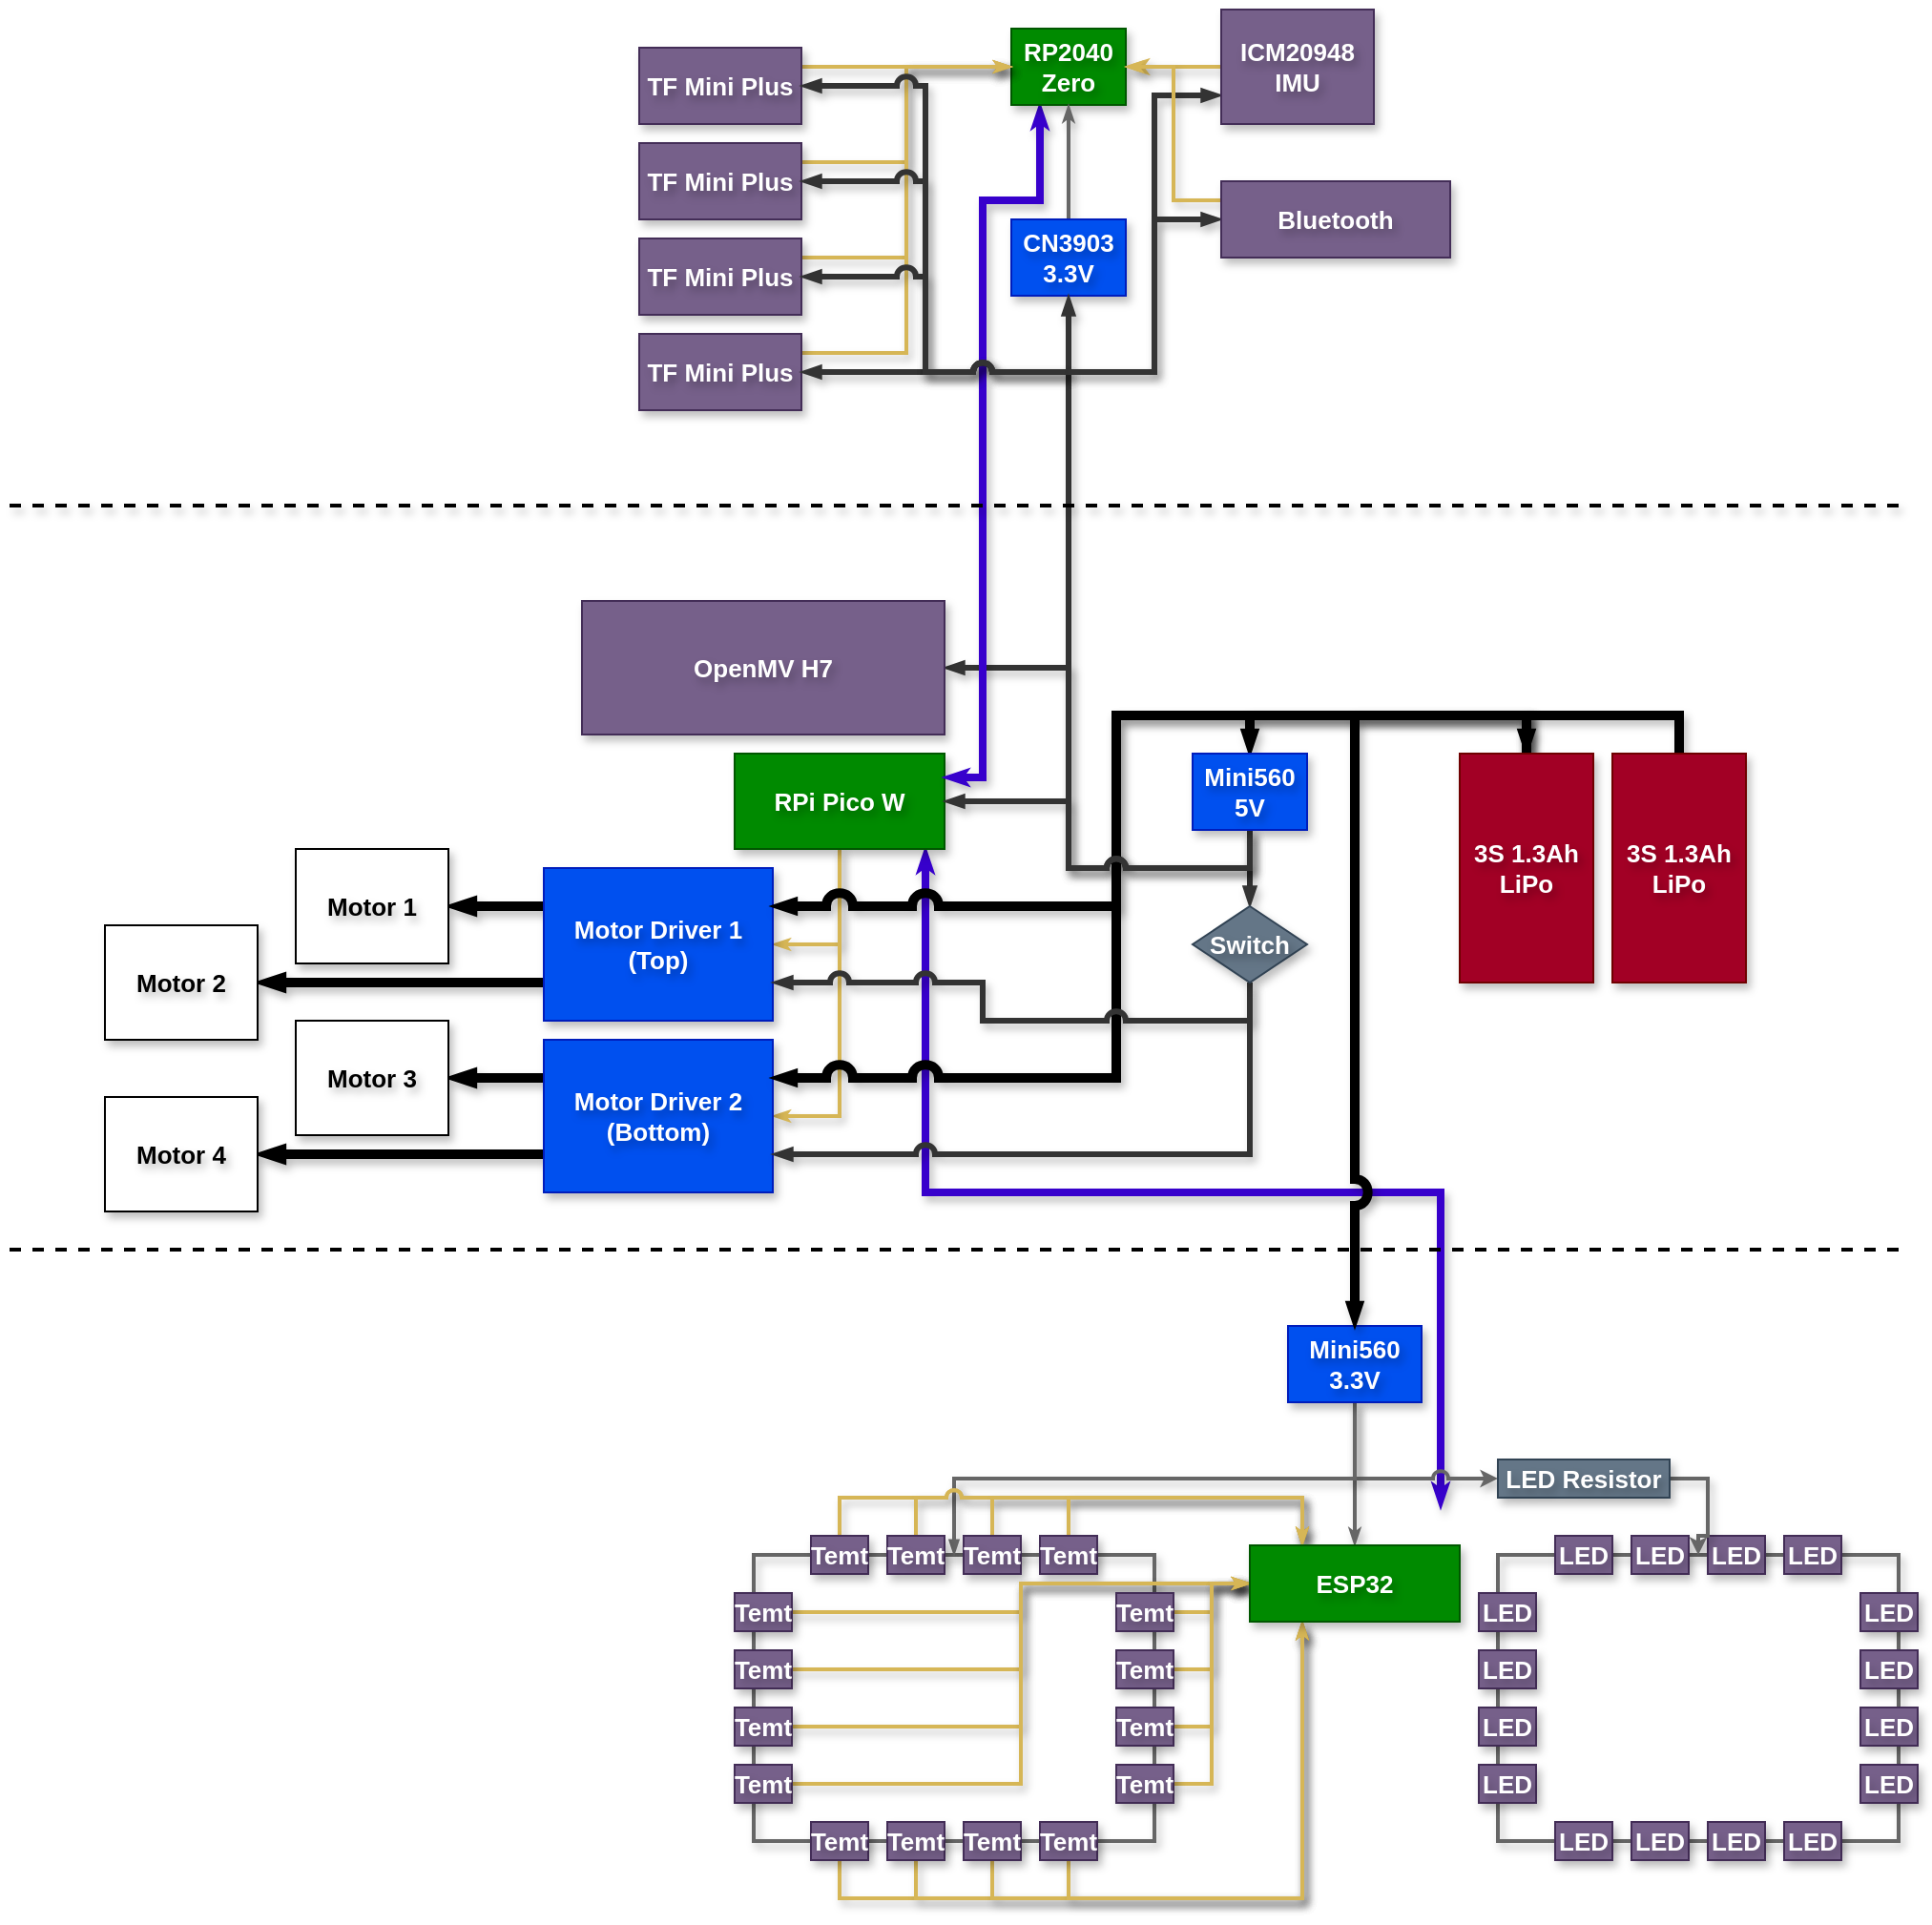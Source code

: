 <mxfile version="24.4.9" type="google">
  <diagram name="Page-1" id="8ldSWP3jOWNHGrgvUV-W">
    <mxGraphModel grid="1" page="0" gridSize="10" guides="0" tooltips="1" connect="1" arrows="1" fold="1" pageScale="1" pageWidth="850" pageHeight="1100" background="none" math="0" shadow="0">
      <root>
        <mxCell id="0" />
        <mxCell id="1" parent="0" />
        <mxCell id="WvAvvm8UyNOayVyNj3BO-208" value="" style="rounded=0;whiteSpace=wrap;html=1;fillColor=none;strokeWidth=2;strokeColor=#666666;shadow=1;fontSize=13;fontStyle=1;textShadow=1;" vertex="1" parent="1">
          <mxGeometry x="350" y="750" width="210" height="150" as="geometry" />
        </mxCell>
        <mxCell id="WvAvvm8UyNOayVyNj3BO-224" value="" style="rounded=0;whiteSpace=wrap;html=1;fillColor=none;strokeWidth=2;strokeColor=#666666;shadow=1;fontSize=13;fontStyle=1;textShadow=1;" vertex="1" parent="1">
          <mxGeometry x="740" y="750" width="210" height="150" as="geometry" />
        </mxCell>
        <mxCell id="WvAvvm8UyNOayVyNj3BO-42" style="edgeStyle=orthogonalEdgeStyle;rounded=0;orthogonalLoop=1;jettySize=auto;html=1;exitX=0.5;exitY=1;exitDx=0;exitDy=0;entryX=1;entryY=0.5;entryDx=0;entryDy=0;fillColor=#fff2cc;strokeColor=#d6b656;endSize=3;endArrow=classicThin;endFill=1;jumpStyle=arc;jumpSize=6;strokeWidth=2;shadow=1;fontSize=13;fontStyle=1;textShadow=1;" edge="1" parent="1" source="WvAvvm8UyNOayVyNj3BO-5" target="WvAvvm8UyNOayVyNj3BO-6">
          <mxGeometry relative="1" as="geometry" />
        </mxCell>
        <mxCell id="WvAvvm8UyNOayVyNj3BO-43" style="edgeStyle=orthogonalEdgeStyle;rounded=0;orthogonalLoop=1;jettySize=auto;html=1;exitX=0.5;exitY=1;exitDx=0;exitDy=0;entryX=1;entryY=0.5;entryDx=0;entryDy=0;fillColor=#fff2cc;strokeColor=#d6b656;endSize=3;endArrow=classicThin;endFill=1;jumpStyle=arc;jumpSize=6;strokeWidth=2;shadow=1;fontSize=13;fontStyle=1;textShadow=1;" edge="1" parent="1" source="WvAvvm8UyNOayVyNj3BO-5" target="WvAvvm8UyNOayVyNj3BO-7">
          <mxGeometry relative="1" as="geometry" />
        </mxCell>
        <mxCell id="WvAvvm8UyNOayVyNj3BO-258" style="edgeStyle=orthogonalEdgeStyle;rounded=0;orthogonalLoop=1;jettySize=auto;html=1;exitX=0.75;exitY=1;exitDx=0;exitDy=0;entryX=0.75;entryY=0;entryDx=0;entryDy=0;strokeWidth=4;startArrow=classicThin;startFill=1;endArrow=classicThin;endFill=1;endSize=0;startSize=0;fillColor=#6a00ff;strokeColor=#3700CC;flowAnimation=0;shadow=1;fontSize=13;fontStyle=1;textShadow=1;" edge="1" parent="1">
          <mxGeometry relative="1" as="geometry">
            <mxPoint x="440" y="380" as="sourcePoint" />
            <mxPoint x="710" y="725.0" as="targetPoint" />
            <Array as="points">
              <mxPoint x="440" y="560" />
              <mxPoint x="710" y="560" />
            </Array>
          </mxGeometry>
        </mxCell>
        <mxCell id="WvAvvm8UyNOayVyNj3BO-5" value="RPi Pico W" style="rounded=0;whiteSpace=wrap;html=1;fillColor=#008a00;strokeColor=#005700;fontColor=#ffffff;shadow=1;fontSize=13;fontStyle=1;textShadow=1;" vertex="1" parent="1">
          <mxGeometry x="340" y="330" width="110" height="50" as="geometry" />
        </mxCell>
        <mxCell id="WvAvvm8UyNOayVyNj3BO-177" style="edgeStyle=orthogonalEdgeStyle;rounded=0;orthogonalLoop=1;jettySize=auto;html=1;exitX=0;exitY=0.25;exitDx=0;exitDy=0;endArrow=blockThin;endFill=1;endSize=2;strokeWidth=5;shadow=1;fontSize=13;fontStyle=1;textShadow=1;" edge="1" parent="1" source="WvAvvm8UyNOayVyNj3BO-6" target="WvAvvm8UyNOayVyNj3BO-169">
          <mxGeometry relative="1" as="geometry" />
        </mxCell>
        <mxCell id="WvAvvm8UyNOayVyNj3BO-178" style="edgeStyle=orthogonalEdgeStyle;rounded=0;orthogonalLoop=1;jettySize=auto;html=1;exitX=0;exitY=0.75;exitDx=0;exitDy=0;entryX=1;entryY=0.5;entryDx=0;entryDy=0;endArrow=blockThin;endFill=1;endSize=2;strokeWidth=5;shadow=1;fontSize=13;fontStyle=1;textShadow=1;" edge="1" parent="1" source="WvAvvm8UyNOayVyNj3BO-6" target="WvAvvm8UyNOayVyNj3BO-170">
          <mxGeometry relative="1" as="geometry" />
        </mxCell>
        <mxCell id="WvAvvm8UyNOayVyNj3BO-6" value="Motor Driver 1&lt;br&gt;(Top)" style="rounded=0;whiteSpace=wrap;html=1;fillColor=#0050ef;fontColor=#ffffff;strokeColor=#001DBC;shadow=1;fontSize=13;fontStyle=1;textShadow=1;" vertex="1" parent="1">
          <mxGeometry x="240" y="390" width="120" height="80" as="geometry" />
        </mxCell>
        <mxCell id="WvAvvm8UyNOayVyNj3BO-179" style="edgeStyle=orthogonalEdgeStyle;rounded=0;orthogonalLoop=1;jettySize=auto;html=1;exitX=0;exitY=0.25;exitDx=0;exitDy=0;entryX=1;entryY=0.5;entryDx=0;entryDy=0;endArrow=blockThin;endFill=1;endSize=2;strokeWidth=5;shadow=1;fontSize=13;fontStyle=1;textShadow=1;" edge="1" parent="1" source="WvAvvm8UyNOayVyNj3BO-7" target="WvAvvm8UyNOayVyNj3BO-171">
          <mxGeometry relative="1" as="geometry" />
        </mxCell>
        <mxCell id="WvAvvm8UyNOayVyNj3BO-180" style="edgeStyle=orthogonalEdgeStyle;rounded=0;orthogonalLoop=1;jettySize=auto;html=1;exitX=0;exitY=0.75;exitDx=0;exitDy=0;entryX=1;entryY=0.5;entryDx=0;entryDy=0;endArrow=blockThin;endFill=1;endSize=2;strokeWidth=5;shadow=1;fontSize=13;fontStyle=1;textShadow=1;" edge="1" parent="1" source="WvAvvm8UyNOayVyNj3BO-7" target="WvAvvm8UyNOayVyNj3BO-172">
          <mxGeometry relative="1" as="geometry" />
        </mxCell>
        <mxCell id="WvAvvm8UyNOayVyNj3BO-7" value="Motor Driver 2&lt;br&gt;(Bottom)" style="rounded=0;whiteSpace=wrap;html=1;fillColor=#0050ef;fontColor=#ffffff;strokeColor=#001DBC;shadow=1;fontSize=13;fontStyle=1;textShadow=1;" vertex="1" parent="1">
          <mxGeometry x="240" y="480" width="120" height="80" as="geometry" />
        </mxCell>
        <mxCell id="WvAvvm8UyNOayVyNj3BO-153" style="edgeStyle=orthogonalEdgeStyle;rounded=0;orthogonalLoop=1;jettySize=auto;html=1;exitX=0.5;exitY=0;exitDx=0;exitDy=0;entryX=0.5;entryY=0;entryDx=0;entryDy=0;endArrow=blockThin;endFill=1;strokeWidth=5;strokeColor=#000000;endSize=0;shadow=1;fontSize=13;fontStyle=1;textShadow=1;" edge="1" parent="1" source="WvAvvm8UyNOayVyNj3BO-15" target="WvAvvm8UyNOayVyNj3BO-19">
          <mxGeometry relative="1" as="geometry" />
        </mxCell>
        <mxCell id="WvAvvm8UyNOayVyNj3BO-15" value="3S 1.3Ah LiPo" style="rounded=0;whiteSpace=wrap;html=1;fillColor=#a20025;fontColor=#ffffff;strokeColor=#6F0000;shadow=1;fontSize=13;fontStyle=1;textShadow=1;" vertex="1" parent="1">
          <mxGeometry x="800" y="330" width="70" height="120" as="geometry" />
        </mxCell>
        <mxCell id="WvAvvm8UyNOayVyNj3BO-101" style="edgeStyle=orthogonalEdgeStyle;rounded=0;orthogonalLoop=1;jettySize=auto;html=1;exitX=0.5;exitY=1;exitDx=0;exitDy=0;jumpStyle=arc;endArrow=classicThin;endFill=1;endSize=3;jumpSize=6;strokeWidth=2;strokeColor=#666666;shadow=1;fontSize=13;fontStyle=1;textShadow=1;" edge="1" parent="1" source="WvAvvm8UyNOayVyNj3BO-17" target="WvAvvm8UyNOayVyNj3BO-91">
          <mxGeometry relative="1" as="geometry" />
        </mxCell>
        <mxCell id="WvAvvm8UyNOayVyNj3BO-237" style="edgeStyle=orthogonalEdgeStyle;rounded=0;orthogonalLoop=1;jettySize=auto;html=1;exitX=0.5;exitY=1;exitDx=0;exitDy=0;entryX=0;entryY=0.5;entryDx=0;entryDy=0;endSize=3;strokeWidth=2;strokeColor=#666666;jumpStyle=arc;shadow=1;fontSize=13;fontStyle=1;textShadow=1;" edge="1" parent="1" source="WvAvvm8UyNOayVyNj3BO-17" target="WvAvvm8UyNOayVyNj3BO-225">
          <mxGeometry relative="1" as="geometry" />
        </mxCell>
        <mxCell id="WvAvvm8UyNOayVyNj3BO-238" style="edgeStyle=orthogonalEdgeStyle;rounded=0;orthogonalLoop=1;jettySize=auto;html=1;exitX=0.5;exitY=1;exitDx=0;exitDy=0;entryX=0.5;entryY=0;entryDx=0;entryDy=0;strokeColor=#666666;strokeWidth=2;endArrow=blockThin;endFill=1;endSize=3;jumpStyle=arc;shadow=1;fontSize=13;fontStyle=1;textShadow=1;" edge="1" parent="1" source="WvAvvm8UyNOayVyNj3BO-17" target="WvAvvm8UyNOayVyNj3BO-208">
          <mxGeometry relative="1" as="geometry" />
        </mxCell>
        <mxCell id="WvAvvm8UyNOayVyNj3BO-17" value="Mini560 3.3V" style="rounded=0;whiteSpace=wrap;html=1;fillColor=#0050ef;fontColor=#ffffff;strokeColor=#001DBC;shadow=1;fontSize=13;fontStyle=1;textShadow=1;" vertex="1" parent="1">
          <mxGeometry x="630" y="630" width="70" height="40" as="geometry" />
        </mxCell>
        <mxCell id="WvAvvm8UyNOayVyNj3BO-18" value="" style="endArrow=none;dashed=1;html=1;strokeWidth=2;rounded=0;jumpSize=6;jumpStyle=none;endFill=0;endSize=3;shadow=0;fontSize=14;fontStyle=1;textShadow=1;ignoreEdge=0;noJump=1;" edge="1" parent="1">
          <mxGeometry width="50" height="50" relative="1" as="geometry">
            <mxPoint x="-40" y="590" as="sourcePoint" />
            <mxPoint x="952" y="590" as="targetPoint" />
          </mxGeometry>
        </mxCell>
        <mxCell id="WvAvvm8UyNOayVyNj3BO-60" style="edgeStyle=orthogonalEdgeStyle;rounded=0;orthogonalLoop=1;jettySize=auto;html=1;exitX=0.5;exitY=0;exitDx=0;exitDy=0;entryX=1;entryY=0.25;entryDx=0;entryDy=0;jumpStyle=arc;endArrow=blockThin;endFill=1;endSize=0;jumpSize=6;strokeWidth=5;strokeColor=#000000;shadow=1;fontSize=13;fontStyle=1;textShadow=1;" edge="1" parent="1" source="WvAvvm8UyNOayVyNj3BO-19" target="WvAvvm8UyNOayVyNj3BO-6">
          <mxGeometry relative="1" as="geometry" />
        </mxCell>
        <mxCell id="WvAvvm8UyNOayVyNj3BO-61" style="edgeStyle=orthogonalEdgeStyle;rounded=0;orthogonalLoop=1;jettySize=auto;html=1;exitX=0.5;exitY=0;exitDx=0;exitDy=0;entryX=1;entryY=0.25;entryDx=0;entryDy=0;jumpStyle=arc;endArrow=blockThin;endFill=1;endSize=0;jumpSize=6;strokeWidth=5;strokeColor=#000000;shadow=1;fontSize=13;fontStyle=1;textShadow=1;" edge="1" parent="1" source="WvAvvm8UyNOayVyNj3BO-19" target="WvAvvm8UyNOayVyNj3BO-7">
          <mxGeometry relative="1" as="geometry" />
        </mxCell>
        <mxCell id="WvAvvm8UyNOayVyNj3BO-64" style="edgeStyle=orthogonalEdgeStyle;rounded=0;orthogonalLoop=1;jettySize=auto;html=1;exitX=0.5;exitY=0;exitDx=0;exitDy=0;entryX=0.5;entryY=0;entryDx=0;entryDy=0;jumpStyle=arc;endArrow=blockThin;endFill=1;endSize=0;jumpSize=6;strokeWidth=5;strokeColor=#000000;shadow=1;fontSize=13;fontStyle=1;textShadow=1;" edge="1" parent="1" source="WvAvvm8UyNOayVyNj3BO-19" target="WvAvvm8UyNOayVyNj3BO-20">
          <mxGeometry relative="1" as="geometry" />
        </mxCell>
        <mxCell id="WvAvvm8UyNOayVyNj3BO-65" style="edgeStyle=orthogonalEdgeStyle;rounded=0;orthogonalLoop=1;jettySize=auto;html=1;exitX=0.5;exitY=0;exitDx=0;exitDy=0;entryX=0.5;entryY=0;entryDx=0;entryDy=0;jumpStyle=arc;endArrow=blockThin;endFill=1;endSize=0;jumpSize=6;strokeWidth=5;strokeColor=#000000;shadow=1;fontSize=13;fontStyle=1;textShadow=1;" edge="1" parent="1" source="WvAvvm8UyNOayVyNj3BO-19" target="WvAvvm8UyNOayVyNj3BO-17">
          <mxGeometry relative="1" as="geometry" />
        </mxCell>
        <mxCell id="WvAvvm8UyNOayVyNj3BO-19" value="3S 1.3Ah LiPo" style="rounded=0;whiteSpace=wrap;html=1;fillColor=#a20025;fontColor=#ffffff;strokeColor=#6F0000;shadow=1;fontSize=13;fontStyle=1;textShadow=1;" vertex="1" parent="1">
          <mxGeometry x="720" y="330" width="70" height="120" as="geometry" />
        </mxCell>
        <mxCell id="WvAvvm8UyNOayVyNj3BO-66" style="edgeStyle=orthogonalEdgeStyle;rounded=0;orthogonalLoop=1;jettySize=auto;html=1;exitX=0.5;exitY=1;exitDx=0;exitDy=0;entryX=0.5;entryY=0;entryDx=0;entryDy=0;jumpStyle=arc;endArrow=blockThin;endFill=1;endSize=3;jumpSize=6;strokeWidth=3;strokeColor=#333333;shadow=1;fontSize=13;fontStyle=1;textShadow=1;" edge="1" parent="1" source="WvAvvm8UyNOayVyNj3BO-20" target="WvAvvm8UyNOayVyNj3BO-36">
          <mxGeometry relative="1" as="geometry" />
        </mxCell>
        <mxCell id="WvAvvm8UyNOayVyNj3BO-118" style="edgeStyle=orthogonalEdgeStyle;rounded=0;orthogonalLoop=1;jettySize=auto;html=1;exitX=0.5;exitY=1;exitDx=0;exitDy=0;entryX=0.5;entryY=1;entryDx=0;entryDy=0;jumpStyle=arc;jumpSize=6;endArrow=none;endFill=0;strokeWidth=3;endSize=3;strokeColor=#333333;shadow=1;fontSize=13;fontStyle=1;textShadow=1;" edge="1" parent="1" source="WvAvvm8UyNOayVyNj3BO-20" target="WvAvvm8UyNOayVyNj3BO-116">
          <mxGeometry relative="1" as="geometry" />
        </mxCell>
        <mxCell id="WvAvvm8UyNOayVyNj3BO-154" style="edgeStyle=orthogonalEdgeStyle;rounded=0;orthogonalLoop=1;jettySize=auto;html=1;exitX=0.5;exitY=1;exitDx=0;exitDy=0;entryX=1;entryY=0.5;entryDx=0;entryDy=0;endSize=3;endArrow=blockThin;endFill=1;strokeWidth=3;jumpStyle=arc;strokeColor=#333333;shadow=1;fontSize=13;fontStyle=1;textShadow=1;" edge="1" parent="1" source="WvAvvm8UyNOayVyNj3BO-20" target="WvAvvm8UyNOayVyNj3BO-5">
          <mxGeometry relative="1" as="geometry" />
        </mxCell>
        <mxCell id="WvAvvm8UyNOayVyNj3BO-234" style="edgeStyle=orthogonalEdgeStyle;rounded=0;orthogonalLoop=1;jettySize=auto;html=1;exitX=0.5;exitY=1;exitDx=0;exitDy=0;entryX=1;entryY=0.5;entryDx=0;entryDy=0;jumpStyle=arc;strokeWidth=3;endArrow=blockThin;endFill=1;endSize=3;strokeColor=#333333;shadow=1;fontSize=13;fontStyle=1;textShadow=1;" edge="1" parent="1" source="WvAvvm8UyNOayVyNj3BO-20" target="WvAvvm8UyNOayVyNj3BO-233">
          <mxGeometry relative="1" as="geometry" />
        </mxCell>
        <mxCell id="WvAvvm8UyNOayVyNj3BO-20" value="Mini560 5V" style="rounded=0;whiteSpace=wrap;html=1;fillColor=#0050ef;fontColor=#ffffff;strokeColor=#001DBC;shadow=1;fontSize=13;fontStyle=1;textShadow=1;" vertex="1" parent="1">
          <mxGeometry x="580" y="330" width="60" height="40" as="geometry" />
        </mxCell>
        <mxCell id="WvAvvm8UyNOayVyNj3BO-62" style="edgeStyle=orthogonalEdgeStyle;rounded=0;orthogonalLoop=1;jettySize=auto;html=1;exitX=0.5;exitY=1;exitDx=0;exitDy=0;entryX=1;entryY=0.75;entryDx=0;entryDy=0;jumpStyle=arc;endArrow=blockThin;endFill=1;endSize=3;jumpSize=6;strokeWidth=3;strokeColor=#333333;shadow=1;fontSize=13;fontStyle=1;textShadow=1;" edge="1" parent="1" source="WvAvvm8UyNOayVyNj3BO-36" target="WvAvvm8UyNOayVyNj3BO-6">
          <mxGeometry relative="1" as="geometry" />
        </mxCell>
        <mxCell id="WvAvvm8UyNOayVyNj3BO-63" style="edgeStyle=orthogonalEdgeStyle;rounded=0;orthogonalLoop=1;jettySize=auto;html=1;exitX=0.5;exitY=1;exitDx=0;exitDy=0;entryX=1;entryY=0.75;entryDx=0;entryDy=0;jumpStyle=arc;endArrow=blockThin;endFill=1;endSize=3;jumpSize=6;strokeWidth=3;strokeColor=#333333;shadow=1;fontSize=13;fontStyle=1;textShadow=1;" edge="1" parent="1" source="WvAvvm8UyNOayVyNj3BO-36" target="WvAvvm8UyNOayVyNj3BO-7">
          <mxGeometry relative="1" as="geometry" />
        </mxCell>
        <mxCell id="WvAvvm8UyNOayVyNj3BO-36" value="Switch" style="rhombus;whiteSpace=wrap;html=1;fillColor=#647687;fontColor=#ffffff;strokeColor=#314354;shadow=1;fontSize=13;fontStyle=1;textShadow=1;" vertex="1" parent="1">
          <mxGeometry x="580" y="410" width="60" height="40" as="geometry" />
        </mxCell>
        <mxCell id="WvAvvm8UyNOayVyNj3BO-149" style="edgeStyle=orthogonalEdgeStyle;rounded=0;orthogonalLoop=1;jettySize=auto;html=1;exitX=0.5;exitY=0;exitDx=0;exitDy=0;entryX=0.25;entryY=0;entryDx=0;entryDy=0;jumpStyle=arc;jumpSize=6;endArrow=classicThin;endFill=1;strokeWidth=2;endSize=3;fillColor=#fff2cc;strokeColor=#d6b656;shadow=1;fontSize=13;fontStyle=1;textShadow=1;" edge="1" parent="1" source="WvAvvm8UyNOayVyNj3BO-44" target="WvAvvm8UyNOayVyNj3BO-91">
          <mxGeometry relative="1" as="geometry" />
        </mxCell>
        <mxCell id="WvAvvm8UyNOayVyNj3BO-44" value="Temt" style="rounded=0;whiteSpace=wrap;html=1;fillColor=#76608a;fontColor=#ffffff;strokeColor=#432D57;shadow=1;fontSize=13;fontStyle=1;textShadow=1;" vertex="1" parent="1">
          <mxGeometry x="380" y="740" width="30" height="20" as="geometry" />
        </mxCell>
        <mxCell id="WvAvvm8UyNOayVyNj3BO-150" style="edgeStyle=orthogonalEdgeStyle;rounded=0;orthogonalLoop=1;jettySize=auto;html=1;exitX=0.5;exitY=0;exitDx=0;exitDy=0;entryX=0.25;entryY=0;entryDx=0;entryDy=0;jumpStyle=arc;jumpSize=6;endArrow=classicThin;endFill=1;strokeWidth=2;endSize=3;fillColor=#fff2cc;strokeColor=#d6b656;shadow=1;fontSize=13;fontStyle=1;textShadow=1;" edge="1" parent="1" source="WvAvvm8UyNOayVyNj3BO-45" target="WvAvvm8UyNOayVyNj3BO-91">
          <mxGeometry relative="1" as="geometry" />
        </mxCell>
        <mxCell id="WvAvvm8UyNOayVyNj3BO-45" value="Temt" style="rounded=0;whiteSpace=wrap;html=1;fillColor=#76608a;fontColor=#ffffff;strokeColor=#432D57;shadow=1;fontSize=13;fontStyle=1;textShadow=1;" vertex="1" parent="1">
          <mxGeometry x="420" y="740" width="30" height="20" as="geometry" />
        </mxCell>
        <mxCell id="WvAvvm8UyNOayVyNj3BO-151" style="edgeStyle=orthogonalEdgeStyle;rounded=0;orthogonalLoop=1;jettySize=auto;html=1;exitX=0.5;exitY=0;exitDx=0;exitDy=0;entryX=0.25;entryY=0;entryDx=0;entryDy=0;jumpStyle=arc;jumpSize=6;endArrow=classicThin;endFill=1;strokeWidth=2;endSize=3;fillColor=#fff2cc;strokeColor=#d6b656;shadow=1;fontSize=13;fontStyle=1;textShadow=1;" edge="1" parent="1" source="WvAvvm8UyNOayVyNj3BO-46" target="WvAvvm8UyNOayVyNj3BO-91">
          <mxGeometry relative="1" as="geometry" />
        </mxCell>
        <mxCell id="WvAvvm8UyNOayVyNj3BO-46" value="Temt" style="rounded=0;whiteSpace=wrap;html=1;fillColor=#76608a;fontColor=#ffffff;strokeColor=#432D57;shadow=1;fontSize=13;fontStyle=1;textShadow=1;" vertex="1" parent="1">
          <mxGeometry x="460" y="740" width="30" height="20" as="geometry" />
        </mxCell>
        <mxCell id="WvAvvm8UyNOayVyNj3BO-152" style="edgeStyle=orthogonalEdgeStyle;rounded=0;orthogonalLoop=1;jettySize=auto;html=1;exitX=0.5;exitY=0;exitDx=0;exitDy=0;entryX=0.25;entryY=0;entryDx=0;entryDy=0;jumpStyle=arc;jumpSize=6;endArrow=classicThin;endFill=1;strokeWidth=2;endSize=3;fillColor=#fff2cc;strokeColor=#d6b656;shadow=1;fontSize=13;fontStyle=1;textShadow=1;" edge="1" parent="1" source="WvAvvm8UyNOayVyNj3BO-47" target="WvAvvm8UyNOayVyNj3BO-91">
          <mxGeometry relative="1" as="geometry" />
        </mxCell>
        <mxCell id="WvAvvm8UyNOayVyNj3BO-47" value="Temt" style="rounded=0;whiteSpace=wrap;html=1;fillColor=#76608a;fontColor=#ffffff;strokeColor=#432D57;shadow=1;fontSize=13;fontStyle=1;textShadow=1;" vertex="1" parent="1">
          <mxGeometry x="500" y="740" width="30" height="20" as="geometry" />
        </mxCell>
        <mxCell id="WvAvvm8UyNOayVyNj3BO-138" style="edgeStyle=orthogonalEdgeStyle;rounded=0;orthogonalLoop=1;jettySize=auto;html=1;exitX=0.5;exitY=1;exitDx=0;exitDy=0;entryX=0.25;entryY=1;entryDx=0;entryDy=0;jumpStyle=arc;jumpSize=6;endArrow=classicThin;endFill=1;strokeWidth=2;endSize=3;fillColor=#fff2cc;strokeColor=#d6b656;shadow=1;fontSize=13;fontStyle=1;textShadow=1;" edge="1" parent="1" source="WvAvvm8UyNOayVyNj3BO-48" target="WvAvvm8UyNOayVyNj3BO-91">
          <mxGeometry relative="1" as="geometry" />
        </mxCell>
        <mxCell id="WvAvvm8UyNOayVyNj3BO-48" value="Temt" style="rounded=0;whiteSpace=wrap;html=1;fillColor=#76608a;fontColor=#ffffff;strokeColor=#432D57;shadow=1;fontSize=13;fontStyle=1;textShadow=1;" vertex="1" parent="1">
          <mxGeometry x="380" y="890" width="30" height="20" as="geometry" />
        </mxCell>
        <mxCell id="WvAvvm8UyNOayVyNj3BO-136" style="edgeStyle=orthogonalEdgeStyle;rounded=0;orthogonalLoop=1;jettySize=auto;html=1;exitX=0.5;exitY=1;exitDx=0;exitDy=0;entryX=0.25;entryY=1;entryDx=0;entryDy=0;jumpStyle=arc;jumpSize=6;endArrow=classicThin;endFill=1;strokeWidth=2;endSize=3;fillColor=#fff2cc;strokeColor=#d6b656;shadow=1;fontSize=13;fontStyle=1;textShadow=1;" edge="1" parent="1" source="WvAvvm8UyNOayVyNj3BO-49" target="WvAvvm8UyNOayVyNj3BO-91">
          <mxGeometry relative="1" as="geometry" />
        </mxCell>
        <mxCell id="WvAvvm8UyNOayVyNj3BO-49" value="Temt" style="rounded=0;whiteSpace=wrap;html=1;fillColor=#76608a;fontColor=#ffffff;strokeColor=#432D57;shadow=1;fontSize=13;fontStyle=1;textShadow=1;" vertex="1" parent="1">
          <mxGeometry x="420" y="890" width="30" height="20" as="geometry" />
        </mxCell>
        <mxCell id="WvAvvm8UyNOayVyNj3BO-135" style="edgeStyle=orthogonalEdgeStyle;rounded=0;orthogonalLoop=1;jettySize=auto;html=1;exitX=0.5;exitY=1;exitDx=0;exitDy=0;entryX=0.25;entryY=1;entryDx=0;entryDy=0;jumpStyle=arc;jumpSize=6;endArrow=classicThin;endFill=1;strokeWidth=2;endSize=3;fillColor=#fff2cc;strokeColor=#d6b656;shadow=1;fontSize=13;fontStyle=1;textShadow=1;" edge="1" parent="1" source="WvAvvm8UyNOayVyNj3BO-50" target="WvAvvm8UyNOayVyNj3BO-91">
          <mxGeometry relative="1" as="geometry" />
        </mxCell>
        <mxCell id="WvAvvm8UyNOayVyNj3BO-50" value="Temt" style="rounded=0;whiteSpace=wrap;html=1;fillColor=#76608a;fontColor=#ffffff;strokeColor=#432D57;shadow=1;fontSize=13;fontStyle=1;textShadow=1;" vertex="1" parent="1">
          <mxGeometry x="460" y="890" width="30" height="20" as="geometry" />
        </mxCell>
        <mxCell id="WvAvvm8UyNOayVyNj3BO-134" style="edgeStyle=orthogonalEdgeStyle;rounded=0;orthogonalLoop=1;jettySize=auto;html=1;exitX=0.5;exitY=1;exitDx=0;exitDy=0;entryX=0.25;entryY=1;entryDx=0;entryDy=0;jumpStyle=arc;jumpSize=6;endArrow=classicThin;endFill=1;strokeWidth=2;endSize=3;fillColor=#fff2cc;strokeColor=#d6b656;shadow=1;fontSize=13;fontStyle=1;textShadow=1;" edge="1" parent="1" source="WvAvvm8UyNOayVyNj3BO-51" target="WvAvvm8UyNOayVyNj3BO-91">
          <mxGeometry relative="1" as="geometry" />
        </mxCell>
        <mxCell id="WvAvvm8UyNOayVyNj3BO-51" value="Temt" style="rounded=0;whiteSpace=wrap;html=1;fillColor=#76608a;fontColor=#ffffff;strokeColor=#432D57;shadow=1;fontSize=13;fontStyle=1;textShadow=1;" vertex="1" parent="1">
          <mxGeometry x="500" y="890" width="30" height="20" as="geometry" />
        </mxCell>
        <mxCell id="WvAvvm8UyNOayVyNj3BO-245" style="edgeStyle=orthogonalEdgeStyle;rounded=0;orthogonalLoop=1;jettySize=auto;html=1;exitX=1;exitY=0.5;exitDx=0;exitDy=0;entryX=0;entryY=0.5;entryDx=0;entryDy=0;strokeWidth=2;endSize=3;endArrow=classicThin;endFill=1;fillColor=#fff2cc;strokeColor=#d6b656;jumpStyle=arc;shadow=1;fontSize=13;fontStyle=1;textShadow=1;" edge="1" parent="1" source="WvAvvm8UyNOayVyNj3BO-52" target="WvAvvm8UyNOayVyNj3BO-91">
          <mxGeometry relative="1" as="geometry" />
        </mxCell>
        <mxCell id="WvAvvm8UyNOayVyNj3BO-52" value="Temt" style="rounded=0;whiteSpace=wrap;html=1;fillColor=#76608a;fontColor=#ffffff;strokeColor=#432D57;shadow=1;fontSize=13;fontStyle=1;textShadow=1;" vertex="1" parent="1">
          <mxGeometry x="340" y="770" width="30" height="20" as="geometry" />
        </mxCell>
        <mxCell id="WvAvvm8UyNOayVyNj3BO-247" style="edgeStyle=orthogonalEdgeStyle;rounded=0;orthogonalLoop=1;jettySize=auto;html=1;exitX=1;exitY=0.5;exitDx=0;exitDy=0;entryX=0;entryY=0.5;entryDx=0;entryDy=0;strokeWidth=2;endSize=3;endArrow=classicThin;endFill=1;fillColor=#fff2cc;strokeColor=#d6b656;jumpStyle=arc;shadow=1;fontSize=13;fontStyle=1;textShadow=1;" edge="1" parent="1" source="WvAvvm8UyNOayVyNj3BO-53" target="WvAvvm8UyNOayVyNj3BO-91">
          <mxGeometry relative="1" as="geometry" />
        </mxCell>
        <mxCell id="WvAvvm8UyNOayVyNj3BO-53" value="Temt" style="rounded=0;whiteSpace=wrap;html=1;fillColor=#76608a;fontColor=#ffffff;strokeColor=#432D57;shadow=1;fontSize=13;fontStyle=1;textShadow=1;" vertex="1" parent="1">
          <mxGeometry x="340" y="800" width="30" height="20" as="geometry" />
        </mxCell>
        <mxCell id="WvAvvm8UyNOayVyNj3BO-249" style="edgeStyle=orthogonalEdgeStyle;rounded=0;orthogonalLoop=1;jettySize=auto;html=1;exitX=1;exitY=0.5;exitDx=0;exitDy=0;entryX=0;entryY=0.5;entryDx=0;entryDy=0;strokeWidth=2;endSize=3;endArrow=classicThin;endFill=1;fillColor=#fff2cc;strokeColor=#d6b656;jumpStyle=arc;shadow=1;fontSize=13;fontStyle=1;textShadow=1;" edge="1" parent="1" source="WvAvvm8UyNOayVyNj3BO-54" target="WvAvvm8UyNOayVyNj3BO-91">
          <mxGeometry relative="1" as="geometry" />
        </mxCell>
        <mxCell id="WvAvvm8UyNOayVyNj3BO-54" value="Temt" style="rounded=0;whiteSpace=wrap;html=1;fillColor=#76608a;fontColor=#ffffff;strokeColor=#432D57;shadow=1;fontSize=13;fontStyle=1;textShadow=1;" vertex="1" parent="1">
          <mxGeometry x="340" y="830" width="30" height="20" as="geometry" />
        </mxCell>
        <mxCell id="WvAvvm8UyNOayVyNj3BO-250" style="edgeStyle=orthogonalEdgeStyle;rounded=0;orthogonalLoop=1;jettySize=auto;html=1;exitX=1;exitY=0.5;exitDx=0;exitDy=0;entryX=0;entryY=0.5;entryDx=0;entryDy=0;strokeWidth=2;endSize=3;endArrow=classicThin;endFill=1;fillColor=#fff2cc;strokeColor=#d6b656;jumpStyle=arc;shadow=1;fontSize=13;fontStyle=1;textShadow=1;" edge="1" parent="1" source="WvAvvm8UyNOayVyNj3BO-55" target="WvAvvm8UyNOayVyNj3BO-91">
          <mxGeometry relative="1" as="geometry" />
        </mxCell>
        <mxCell id="WvAvvm8UyNOayVyNj3BO-55" value="Temt" style="rounded=0;whiteSpace=wrap;html=1;fillColor=#76608a;fontColor=#ffffff;strokeColor=#432D57;shadow=1;fontSize=13;fontStyle=1;textShadow=1;" vertex="1" parent="1">
          <mxGeometry x="340" y="860" width="30" height="20" as="geometry" />
        </mxCell>
        <mxCell id="WvAvvm8UyNOayVyNj3BO-251" style="edgeStyle=orthogonalEdgeStyle;rounded=0;orthogonalLoop=1;jettySize=auto;html=1;exitX=1;exitY=0.5;exitDx=0;exitDy=0;strokeWidth=2;strokeColor=#d6b656;fillColor=#fff2cc;endArrow=classicThin;endFill=1;endSize=3;jumpStyle=arc;shadow=1;fontSize=13;fontStyle=1;textShadow=1;" edge="1" parent="1" source="WvAvvm8UyNOayVyNj3BO-56" target="WvAvvm8UyNOayVyNj3BO-91">
          <mxGeometry relative="1" as="geometry" />
        </mxCell>
        <mxCell id="WvAvvm8UyNOayVyNj3BO-56" value="Temt" style="rounded=0;whiteSpace=wrap;html=1;fillColor=#76608a;fontColor=#ffffff;strokeColor=#432D57;shadow=1;fontSize=13;fontStyle=1;textShadow=1;" vertex="1" parent="1">
          <mxGeometry x="540" y="770" width="30" height="20" as="geometry" />
        </mxCell>
        <mxCell id="WvAvvm8UyNOayVyNj3BO-252" style="edgeStyle=orthogonalEdgeStyle;rounded=0;orthogonalLoop=1;jettySize=auto;html=1;exitX=1;exitY=0.5;exitDx=0;exitDy=0;entryX=0;entryY=0.5;entryDx=0;entryDy=0;strokeWidth=2;strokeColor=#d6b656;fillColor=#fff2cc;endArrow=classicThin;endFill=1;endSize=3;jumpStyle=arc;shadow=1;fontSize=13;fontStyle=1;textShadow=1;" edge="1" parent="1" source="WvAvvm8UyNOayVyNj3BO-57" target="WvAvvm8UyNOayVyNj3BO-91">
          <mxGeometry relative="1" as="geometry" />
        </mxCell>
        <mxCell id="WvAvvm8UyNOayVyNj3BO-57" value="Temt" style="rounded=0;whiteSpace=wrap;html=1;fillColor=#76608a;fontColor=#ffffff;strokeColor=#432D57;shadow=1;fontSize=13;fontStyle=1;textShadow=1;" vertex="1" parent="1">
          <mxGeometry x="540" y="800" width="30" height="20" as="geometry" />
        </mxCell>
        <mxCell id="WvAvvm8UyNOayVyNj3BO-254" style="edgeStyle=orthogonalEdgeStyle;rounded=0;orthogonalLoop=1;jettySize=auto;html=1;exitX=1;exitY=0.5;exitDx=0;exitDy=0;entryX=0;entryY=0.5;entryDx=0;entryDy=0;strokeWidth=2;strokeColor=#d6b656;fillColor=#fff2cc;endArrow=classicThin;endFill=1;endSize=3;jumpStyle=arc;shadow=1;fontSize=13;fontStyle=1;textShadow=1;" edge="1" parent="1" source="WvAvvm8UyNOayVyNj3BO-58" target="WvAvvm8UyNOayVyNj3BO-91">
          <mxGeometry relative="1" as="geometry" />
        </mxCell>
        <mxCell id="WvAvvm8UyNOayVyNj3BO-58" value="Temt" style="rounded=0;whiteSpace=wrap;html=1;fillColor=#76608a;fontColor=#ffffff;strokeColor=#432D57;shadow=1;fontSize=13;fontStyle=1;textShadow=1;" vertex="1" parent="1">
          <mxGeometry x="540" y="830" width="30" height="20" as="geometry" />
        </mxCell>
        <mxCell id="WvAvvm8UyNOayVyNj3BO-255" style="edgeStyle=orthogonalEdgeStyle;rounded=0;orthogonalLoop=1;jettySize=auto;html=1;exitX=1;exitY=0.5;exitDx=0;exitDy=0;entryX=0;entryY=0.5;entryDx=0;entryDy=0;strokeWidth=2;strokeColor=#d6b656;fillColor=#fff2cc;endArrow=classicThin;endFill=1;endSize=3;jumpStyle=arc;shadow=1;fontSize=13;fontStyle=1;textShadow=1;" edge="1" parent="1" source="WvAvvm8UyNOayVyNj3BO-59" target="WvAvvm8UyNOayVyNj3BO-91">
          <mxGeometry relative="1" as="geometry" />
        </mxCell>
        <mxCell id="WvAvvm8UyNOayVyNj3BO-59" value="Temt" style="rounded=0;whiteSpace=wrap;html=1;fillColor=#76608a;fontColor=#ffffff;strokeColor=#432D57;shadow=1;fontSize=13;fontStyle=1;textShadow=1;" vertex="1" parent="1">
          <mxGeometry x="540" y="860" width="30" height="20" as="geometry" />
        </mxCell>
        <mxCell id="WvAvvm8UyNOayVyNj3BO-91" value="ESP32" style="rounded=0;whiteSpace=wrap;html=1;fillColor=#008a00;fontColor=#ffffff;strokeColor=#005700;shadow=1;fontSize=13;fontStyle=1;textShadow=1;" vertex="1" parent="1">
          <mxGeometry x="610" y="745" width="110" height="40" as="geometry" />
        </mxCell>
        <mxCell id="WvAvvm8UyNOayVyNj3BO-259" style="edgeStyle=orthogonalEdgeStyle;rounded=0;orthogonalLoop=1;jettySize=auto;html=1;exitX=0.25;exitY=1;exitDx=0;exitDy=0;entryX=1;entryY=0.25;entryDx=0;entryDy=0;strokeWidth=4;fillColor=#6a00ff;strokeColor=#3700CC;endArrow=classicThin;endFill=1;startArrow=classicThin;startFill=1;endSize=0;startSize=0;flowAnimation=0;shadow=1;fontSize=13;fontStyle=1;textShadow=1;" edge="1" parent="1" source="WvAvvm8UyNOayVyNj3BO-102" target="WvAvvm8UyNOayVyNj3BO-5">
          <mxGeometry relative="1" as="geometry">
            <Array as="points">
              <mxPoint x="500" y="40" />
              <mxPoint x="470" y="40" />
              <mxPoint x="470" y="342" />
            </Array>
          </mxGeometry>
        </mxCell>
        <mxCell id="WvAvvm8UyNOayVyNj3BO-102" value="RP2040 Zero" style="rounded=0;whiteSpace=wrap;html=1;fillColor=#008a00;fontColor=#ffffff;strokeColor=#005700;shadow=1;fontSize=13;fontStyle=1;textShadow=1;" vertex="1" parent="1">
          <mxGeometry x="485" y="-50" width="60" height="40" as="geometry" />
        </mxCell>
        <mxCell id="WvAvvm8UyNOayVyNj3BO-181" style="edgeStyle=orthogonalEdgeStyle;rounded=0;orthogonalLoop=1;jettySize=auto;html=1;exitX=0.5;exitY=0;exitDx=0;exitDy=0;entryX=0.5;entryY=1;entryDx=0;entryDy=0;endSize=3;endArrow=classicThin;endFill=1;strokeWidth=2;strokeColor=#666666;shadow=1;fontSize=13;fontStyle=1;textShadow=1;" edge="1" parent="1" source="WvAvvm8UyNOayVyNj3BO-104" target="WvAvvm8UyNOayVyNj3BO-102">
          <mxGeometry relative="1" as="geometry" />
        </mxCell>
        <mxCell id="WvAvvm8UyNOayVyNj3BO-104" value="CN3903 3.3V" style="rounded=0;whiteSpace=wrap;html=1;fillColor=#0050ef;fontColor=#ffffff;strokeColor=#001DBC;shadow=1;fontSize=13;fontStyle=1;textShadow=1;" vertex="1" parent="1">
          <mxGeometry x="485" y="50" width="60" height="40" as="geometry" />
        </mxCell>
        <mxCell id="WvAvvm8UyNOayVyNj3BO-127" style="edgeStyle=orthogonalEdgeStyle;rounded=0;orthogonalLoop=1;jettySize=auto;html=1;exitX=1;exitY=0.25;exitDx=0;exitDy=0;entryX=0;entryY=0.5;entryDx=0;entryDy=0;jumpStyle=arc;jumpSize=6;fillColor=#fff2cc;strokeColor=#d6b656;endArrow=classicThin;endFill=1;strokeWidth=2;endSize=3;shadow=1;fontSize=13;fontStyle=1;textShadow=1;" edge="1" parent="1" source="WvAvvm8UyNOayVyNj3BO-107" target="WvAvvm8UyNOayVyNj3BO-102">
          <mxGeometry relative="1" as="geometry" />
        </mxCell>
        <mxCell id="WvAvvm8UyNOayVyNj3BO-107" value="&lt;span style=&quot;font-family: Arial; font-size: 13px; text-align: left; white-space-collapse: preserve;&quot;&gt;TF Mini Plus&lt;/span&gt;" style="rounded=0;whiteSpace=wrap;html=1;fillColor=#76608a;fontColor=#ffffff;strokeColor=#432D57;shadow=1;fontSize=13;fontStyle=1;textShadow=1;" vertex="1" parent="1">
          <mxGeometry x="290" y="10" width="85" height="40" as="geometry" />
        </mxCell>
        <mxCell id="WvAvvm8UyNOayVyNj3BO-128" style="edgeStyle=orthogonalEdgeStyle;rounded=0;orthogonalLoop=1;jettySize=auto;html=1;exitX=1;exitY=0.25;exitDx=0;exitDy=0;entryX=0;entryY=0.5;entryDx=0;entryDy=0;jumpStyle=arc;jumpSize=6;fillColor=#fff2cc;strokeColor=#d6b656;endArrow=classicThin;endFill=1;strokeWidth=2;endSize=3;shadow=1;fontSize=13;fontStyle=1;textShadow=1;" edge="1" parent="1" source="WvAvvm8UyNOayVyNj3BO-109" target="WvAvvm8UyNOayVyNj3BO-102">
          <mxGeometry relative="1" as="geometry" />
        </mxCell>
        <mxCell id="WvAvvm8UyNOayVyNj3BO-109" value="&lt;span style=&quot;font-family: Arial; font-size: 13px; text-align: left; white-space-collapse: preserve;&quot;&gt;TF Mini Plus&lt;/span&gt;" style="rounded=0;whiteSpace=wrap;html=1;fillColor=#76608a;fontColor=#ffffff;strokeColor=#432D57;shadow=1;fontSize=13;fontStyle=1;textShadow=1;" vertex="1" parent="1">
          <mxGeometry x="290" y="60" width="85" height="40" as="geometry" />
        </mxCell>
        <mxCell id="WvAvvm8UyNOayVyNj3BO-129" style="edgeStyle=orthogonalEdgeStyle;rounded=0;orthogonalLoop=1;jettySize=auto;html=1;exitX=1;exitY=0.25;exitDx=0;exitDy=0;entryX=0;entryY=0.5;entryDx=0;entryDy=0;jumpStyle=arc;jumpSize=6;fillColor=#fff2cc;strokeColor=#d6b656;endArrow=classicThin;endFill=1;strokeWidth=2;endSize=3;shadow=1;fontSize=13;fontStyle=1;textShadow=1;" edge="1" parent="1" source="WvAvvm8UyNOayVyNj3BO-110" target="WvAvvm8UyNOayVyNj3BO-102">
          <mxGeometry relative="1" as="geometry" />
        </mxCell>
        <mxCell id="WvAvvm8UyNOayVyNj3BO-110" value="&lt;span style=&quot;font-family: Arial; font-size: 13px; text-align: left; white-space-collapse: preserve;&quot;&gt;TF Mini Plus&lt;/span&gt;" style="rounded=0;whiteSpace=wrap;html=1;fillColor=#76608a;fontColor=#ffffff;strokeColor=#432D57;shadow=1;fontSize=13;fontStyle=1;textShadow=1;" vertex="1" parent="1">
          <mxGeometry x="290" y="110" width="85" height="40" as="geometry" />
        </mxCell>
        <mxCell id="WvAvvm8UyNOayVyNj3BO-126" style="edgeStyle=orthogonalEdgeStyle;rounded=0;orthogonalLoop=1;jettySize=auto;html=1;exitX=1;exitY=0.25;exitDx=0;exitDy=0;entryX=0;entryY=0.5;entryDx=0;entryDy=0;jumpStyle=arc;jumpSize=6;fillColor=#fff2cc;strokeColor=#d6b656;endArrow=classicThin;endFill=1;strokeWidth=2;endSize=3;shadow=1;fontSize=13;fontStyle=1;textShadow=1;" edge="1" parent="1" source="WvAvvm8UyNOayVyNj3BO-111" target="WvAvvm8UyNOayVyNj3BO-102">
          <mxGeometry relative="1" as="geometry" />
        </mxCell>
        <mxCell id="WvAvvm8UyNOayVyNj3BO-111" value="&lt;span style=&quot;font-family: Arial; font-size: 13px; text-align: left; white-space-collapse: preserve;&quot;&gt;TF Mini Plus&lt;/span&gt;" style="rounded=0;whiteSpace=wrap;html=1;fillColor=#76608a;fontColor=#ffffff;strokeColor=#432D57;shadow=1;fontSize=13;fontStyle=1;textShadow=1;" vertex="1" parent="1">
          <mxGeometry x="290" y="-40" width="85" height="40" as="geometry" />
        </mxCell>
        <mxCell id="WvAvvm8UyNOayVyNj3BO-119" style="edgeStyle=orthogonalEdgeStyle;rounded=0;orthogonalLoop=1;jettySize=auto;html=1;exitX=0;exitY=0.5;exitDx=0;exitDy=0;entryX=1;entryY=0.5;entryDx=0;entryDy=0;jumpStyle=arc;jumpSize=6;endArrow=blockThin;endFill=1;strokeWidth=3;endSize=3;strokeColor=#333333;shadow=1;fontSize=13;fontStyle=1;textShadow=1;" edge="1" parent="1" source="WvAvvm8UyNOayVyNj3BO-116" target="WvAvvm8UyNOayVyNj3BO-110">
          <mxGeometry relative="1" as="geometry" />
        </mxCell>
        <mxCell id="WvAvvm8UyNOayVyNj3BO-120" style="edgeStyle=orthogonalEdgeStyle;rounded=0;orthogonalLoop=1;jettySize=auto;html=1;exitX=0;exitY=0.5;exitDx=0;exitDy=0;entryX=1;entryY=0.5;entryDx=0;entryDy=0;jumpStyle=arc;jumpSize=6;endArrow=blockThin;endFill=1;strokeWidth=3;endSize=3;strokeColor=#333333;shadow=1;fontSize=13;fontStyle=1;textShadow=1;" edge="1" parent="1" source="WvAvvm8UyNOayVyNj3BO-116" target="WvAvvm8UyNOayVyNj3BO-109">
          <mxGeometry relative="1" as="geometry" />
        </mxCell>
        <mxCell id="WvAvvm8UyNOayVyNj3BO-121" style="edgeStyle=orthogonalEdgeStyle;rounded=0;orthogonalLoop=1;jettySize=auto;html=1;exitX=0.5;exitY=0;exitDx=0;exitDy=0;entryX=0.5;entryY=1;entryDx=0;entryDy=0;jumpStyle=arc;jumpSize=6;endArrow=blockThin;endFill=1;strokeWidth=3;endSize=3;strokeColor=#333333;shadow=1;fontSize=13;fontStyle=1;textShadow=1;" edge="1" parent="1" source="WvAvvm8UyNOayVyNj3BO-116" target="WvAvvm8UyNOayVyNj3BO-104">
          <mxGeometry relative="1" as="geometry" />
        </mxCell>
        <mxCell id="WvAvvm8UyNOayVyNj3BO-124" style="edgeStyle=orthogonalEdgeStyle;rounded=0;orthogonalLoop=1;jettySize=auto;html=1;exitX=0;exitY=0.5;exitDx=0;exitDy=0;entryX=1;entryY=0.5;entryDx=0;entryDy=0;jumpStyle=arc;jumpSize=6;endArrow=blockThin;endFill=1;strokeWidth=3;endSize=3;strokeColor=#333333;shadow=1;fontSize=13;fontStyle=1;textShadow=1;" edge="1" parent="1" source="WvAvvm8UyNOayVyNj3BO-116" target="WvAvvm8UyNOayVyNj3BO-107">
          <mxGeometry relative="1" as="geometry" />
        </mxCell>
        <mxCell id="WvAvvm8UyNOayVyNj3BO-125" style="edgeStyle=orthogonalEdgeStyle;rounded=0;orthogonalLoop=1;jettySize=auto;html=1;exitX=0;exitY=0.5;exitDx=0;exitDy=0;entryX=1;entryY=0.5;entryDx=0;entryDy=0;jumpStyle=arc;jumpSize=6;endArrow=blockThin;endFill=1;strokeWidth=3;endSize=3;strokeColor=#333333;shadow=1;fontSize=13;fontStyle=1;textShadow=1;" edge="1" parent="1" source="WvAvvm8UyNOayVyNj3BO-116" target="WvAvvm8UyNOayVyNj3BO-111">
          <mxGeometry relative="1" as="geometry" />
        </mxCell>
        <mxCell id="WvAvvm8UyNOayVyNj3BO-186" style="edgeStyle=orthogonalEdgeStyle;rounded=0;orthogonalLoop=1;jettySize=auto;html=1;exitX=0;exitY=0;exitDx=0;exitDy=0;entryX=0;entryY=0.75;entryDx=0;entryDy=0;fontSize=13;strokeWidth=3;endSize=3;strokeColor=#333333;endArrow=blockThin;endFill=1;shadow=1;fontStyle=1;textShadow=1;" edge="1" parent="1" source="WvAvvm8UyNOayVyNj3BO-116" target="WvAvvm8UyNOayVyNj3BO-184">
          <mxGeometry relative="1" as="geometry" />
        </mxCell>
        <mxCell id="WvAvvm8UyNOayVyNj3BO-188" style="edgeStyle=orthogonalEdgeStyle;rounded=0;orthogonalLoop=1;jettySize=auto;html=1;exitX=0;exitY=0;exitDx=0;exitDy=0;entryX=0;entryY=0.5;entryDx=0;entryDy=0;strokeWidth=3;endSize=3;strokeColor=#333333;endArrow=blockThin;endFill=1;shadow=1;fontSize=13;fontStyle=1;textShadow=1;" edge="1" parent="1" source="WvAvvm8UyNOayVyNj3BO-116" target="WvAvvm8UyNOayVyNj3BO-187">
          <mxGeometry relative="1" as="geometry" />
        </mxCell>
        <mxCell id="WvAvvm8UyNOayVyNj3BO-116" value="" style="rounded=0;whiteSpace=wrap;html=1;glass=0;fillColor=none;perimeter=none;strokeColor=none;shadow=1;fontSize=13;fontStyle=1;textShadow=1;" vertex="1" parent="1">
          <mxGeometry x="505" y="120" width="20" height="20" as="geometry" />
        </mxCell>
        <mxCell id="WvAvvm8UyNOayVyNj3BO-169" value="Motor 1" style="rounded=0;whiteSpace=wrap;html=1;shadow=1;fontSize=13;fontStyle=1;textShadow=1;" vertex="1" parent="1">
          <mxGeometry x="110" y="380" width="80" height="60" as="geometry" />
        </mxCell>
        <mxCell id="WvAvvm8UyNOayVyNj3BO-170" value="Motor 2" style="rounded=0;whiteSpace=wrap;html=1;shadow=1;fontSize=13;fontStyle=1;textShadow=1;" vertex="1" parent="1">
          <mxGeometry x="10" y="420" width="80" height="60" as="geometry" />
        </mxCell>
        <mxCell id="WvAvvm8UyNOayVyNj3BO-171" value="Motor 3" style="rounded=0;whiteSpace=wrap;html=1;shadow=1;fontSize=13;fontStyle=1;textShadow=1;" vertex="1" parent="1">
          <mxGeometry x="110" y="470" width="80" height="60" as="geometry" />
        </mxCell>
        <mxCell id="WvAvvm8UyNOayVyNj3BO-172" value="Motor 4" style="rounded=0;whiteSpace=wrap;html=1;shadow=1;fontSize=13;fontStyle=1;textShadow=1;" vertex="1" parent="1">
          <mxGeometry x="10" y="510" width="80" height="60" as="geometry" />
        </mxCell>
        <mxCell id="WvAvvm8UyNOayVyNj3BO-182" value="" style="endArrow=none;dashed=1;html=1;strokeWidth=2;rounded=0;jumpSize=6;jumpStyle=none;endFill=0;endSize=3;shadow=1;fontSize=14;fontStyle=1;textShadow=1;noJump=1;" edge="1" parent="1">
          <mxGeometry width="50" height="50" relative="1" as="geometry">
            <mxPoint x="-40" y="200" as="sourcePoint" />
            <mxPoint x="952" y="200" as="targetPoint" />
          </mxGeometry>
        </mxCell>
        <mxCell id="WvAvvm8UyNOayVyNj3BO-185" style="edgeStyle=orthogonalEdgeStyle;rounded=0;orthogonalLoop=1;jettySize=auto;html=1;exitX=0;exitY=0.5;exitDx=0;exitDy=0;entryX=1;entryY=0.5;entryDx=0;entryDy=0;fillColor=#fff2cc;strokeColor=#d6b656;endArrow=classicThin;endFill=1;strokeWidth=2;shadow=1;fontSize=13;fontStyle=1;textShadow=1;" edge="1" parent="1" source="WvAvvm8UyNOayVyNj3BO-184" target="WvAvvm8UyNOayVyNj3BO-102">
          <mxGeometry relative="1" as="geometry" />
        </mxCell>
        <mxCell id="WvAvvm8UyNOayVyNj3BO-184" value="&lt;div style=&quot;font-size: 13px;&quot;&gt;&lt;span style=&quot;background-color: initial; font-size: 13px; white-space-collapse: preserve;&quot;&gt;&lt;font style=&quot;font-size: 13px;&quot; face=&quot;Arial&quot;&gt;ICM20948 IMU&lt;/font&gt;&lt;/span&gt;&lt;/div&gt;" style="rounded=0;whiteSpace=wrap;html=1;fillColor=#76608a;fontColor=#ffffff;strokeColor=#432D57;align=center;shadow=1;fontSize=13;fontStyle=1;textShadow=1;" vertex="1" parent="1">
          <mxGeometry x="595" y="-60" width="80" height="60" as="geometry" />
        </mxCell>
        <mxCell id="WvAvvm8UyNOayVyNj3BO-189" style="edgeStyle=orthogonalEdgeStyle;rounded=0;orthogonalLoop=1;jettySize=auto;html=1;exitX=0;exitY=0.25;exitDx=0;exitDy=0;entryX=1;entryY=0.5;entryDx=0;entryDy=0;fillColor=#fff2cc;strokeColor=#d6b656;endSize=3;endArrow=classicThin;endFill=1;strokeWidth=2;shadow=1;fontSize=13;fontStyle=1;textShadow=1;" edge="1" parent="1" source="WvAvvm8UyNOayVyNj3BO-187" target="WvAvvm8UyNOayVyNj3BO-102">
          <mxGeometry relative="1" as="geometry" />
        </mxCell>
        <mxCell id="WvAvvm8UyNOayVyNj3BO-187" value="&lt;div style=&quot;font-size: 13px;&quot;&gt;&lt;span style=&quot;background-color: initial; font-size: 13px; white-space-collapse: preserve;&quot;&gt;&lt;font style=&quot;font-size: 13px;&quot; face=&quot;Arial&quot;&gt;Bluetooth&lt;/font&gt;&lt;/span&gt;&lt;/div&gt;" style="rounded=0;whiteSpace=wrap;html=1;fillColor=#76608a;fontColor=#ffffff;strokeColor=#432D57;align=center;shadow=1;fontSize=13;fontStyle=1;textShadow=1;" vertex="1" parent="1">
          <mxGeometry x="595" y="30" width="120" height="40" as="geometry" />
        </mxCell>
        <mxCell id="WvAvvm8UyNOayVyNj3BO-192" value="LED" style="rounded=0;whiteSpace=wrap;html=1;fillColor=#76608a;fontColor=#ffffff;strokeColor=#432D57;shadow=1;fontSize=13;fontStyle=1;textShadow=1;" vertex="1" parent="1">
          <mxGeometry x="770" y="740" width="30" height="20" as="geometry" />
        </mxCell>
        <mxCell id="WvAvvm8UyNOayVyNj3BO-193" value="LED" style="rounded=0;whiteSpace=wrap;html=1;fillColor=#76608a;fontColor=#ffffff;strokeColor=#432D57;shadow=1;fontSize=13;fontStyle=1;textShadow=1;" vertex="1" parent="1">
          <mxGeometry x="810" y="740" width="30" height="20" as="geometry" />
        </mxCell>
        <mxCell id="WvAvvm8UyNOayVyNj3BO-194" value="LED" style="rounded=0;whiteSpace=wrap;html=1;fillColor=#76608a;fontColor=#ffffff;strokeColor=#432D57;shadow=1;fontSize=13;fontStyle=1;textShadow=1;" vertex="1" parent="1">
          <mxGeometry x="850" y="740" width="30" height="20" as="geometry" />
        </mxCell>
        <mxCell id="WvAvvm8UyNOayVyNj3BO-195" value="LED" style="rounded=0;whiteSpace=wrap;html=1;fillColor=#76608a;fontColor=#ffffff;strokeColor=#432D57;shadow=1;fontSize=13;fontStyle=1;textShadow=1;" vertex="1" parent="1">
          <mxGeometry x="890" y="740" width="30" height="20" as="geometry" />
        </mxCell>
        <mxCell id="WvAvvm8UyNOayVyNj3BO-196" value="LED" style="rounded=0;whiteSpace=wrap;html=1;fillColor=#76608a;fontColor=#ffffff;strokeColor=#432D57;shadow=1;fontSize=13;fontStyle=1;textShadow=1;" vertex="1" parent="1">
          <mxGeometry x="770" y="890" width="30" height="20" as="geometry" />
        </mxCell>
        <mxCell id="WvAvvm8UyNOayVyNj3BO-197" value="LED" style="rounded=0;whiteSpace=wrap;html=1;fillColor=#76608a;fontColor=#ffffff;strokeColor=#432D57;shadow=1;fontSize=13;fontStyle=1;textShadow=1;" vertex="1" parent="1">
          <mxGeometry x="810" y="890" width="30" height="20" as="geometry" />
        </mxCell>
        <mxCell id="WvAvvm8UyNOayVyNj3BO-198" value="LED" style="rounded=0;whiteSpace=wrap;html=1;fillColor=#76608a;fontColor=#ffffff;strokeColor=#432D57;shadow=1;fontSize=13;fontStyle=1;textShadow=1;" vertex="1" parent="1">
          <mxGeometry x="850" y="890" width="30" height="20" as="geometry" />
        </mxCell>
        <mxCell id="WvAvvm8UyNOayVyNj3BO-199" value="LED" style="rounded=0;whiteSpace=wrap;html=1;fillColor=#76608a;fontColor=#ffffff;strokeColor=#432D57;shadow=1;fontSize=13;fontStyle=1;textShadow=1;" vertex="1" parent="1">
          <mxGeometry x="890" y="890" width="30" height="20" as="geometry" />
        </mxCell>
        <mxCell id="WvAvvm8UyNOayVyNj3BO-200" value="LED" style="rounded=0;whiteSpace=wrap;html=1;fillColor=#76608a;fontColor=#ffffff;strokeColor=#432D57;shadow=1;fontSize=13;fontStyle=1;textShadow=1;" vertex="1" parent="1">
          <mxGeometry x="730" y="770" width="30" height="20" as="geometry" />
        </mxCell>
        <mxCell id="WvAvvm8UyNOayVyNj3BO-201" value="LED" style="rounded=0;whiteSpace=wrap;html=1;fillColor=#76608a;fontColor=#ffffff;strokeColor=#432D57;shadow=1;fontSize=13;fontStyle=1;textShadow=1;" vertex="1" parent="1">
          <mxGeometry x="730" y="800" width="30" height="20" as="geometry" />
        </mxCell>
        <mxCell id="WvAvvm8UyNOayVyNj3BO-202" value="LED" style="rounded=0;whiteSpace=wrap;html=1;fillColor=#76608a;fontColor=#ffffff;strokeColor=#432D57;shadow=1;fontSize=13;fontStyle=1;textShadow=1;" vertex="1" parent="1">
          <mxGeometry x="730" y="830" width="30" height="20" as="geometry" />
        </mxCell>
        <mxCell id="WvAvvm8UyNOayVyNj3BO-203" value="LED" style="rounded=0;whiteSpace=wrap;html=1;fillColor=#76608a;fontColor=#ffffff;strokeColor=#432D57;shadow=1;fontSize=13;fontStyle=1;textShadow=1;" vertex="1" parent="1">
          <mxGeometry x="730" y="860" width="30" height="20" as="geometry" />
        </mxCell>
        <mxCell id="WvAvvm8UyNOayVyNj3BO-204" value="LED" style="rounded=0;whiteSpace=wrap;html=1;fillColor=#76608a;fontColor=#ffffff;strokeColor=#432D57;shadow=1;fontSize=13;fontStyle=1;textShadow=1;" vertex="1" parent="1">
          <mxGeometry x="930" y="770" width="30" height="20" as="geometry" />
        </mxCell>
        <mxCell id="WvAvvm8UyNOayVyNj3BO-205" value="LED" style="rounded=0;whiteSpace=wrap;html=1;fillColor=#76608a;fontColor=#ffffff;strokeColor=#432D57;shadow=1;fontSize=13;fontStyle=1;textShadow=1;" vertex="1" parent="1">
          <mxGeometry x="930" y="800" width="30" height="20" as="geometry" />
        </mxCell>
        <mxCell id="WvAvvm8UyNOayVyNj3BO-206" value="LED" style="rounded=0;whiteSpace=wrap;html=1;fillColor=#76608a;fontColor=#ffffff;strokeColor=#432D57;shadow=1;fontSize=13;fontStyle=1;textShadow=1;" vertex="1" parent="1">
          <mxGeometry x="930" y="830" width="30" height="20" as="geometry" />
        </mxCell>
        <mxCell id="WvAvvm8UyNOayVyNj3BO-207" value="LED" style="rounded=0;whiteSpace=wrap;html=1;fillColor=#76608a;fontColor=#ffffff;strokeColor=#432D57;shadow=1;fontSize=13;fontStyle=1;textShadow=1;" vertex="1" parent="1">
          <mxGeometry x="930" y="860" width="30" height="20" as="geometry" />
        </mxCell>
        <mxCell id="WvAvvm8UyNOayVyNj3BO-236" style="edgeStyle=orthogonalEdgeStyle;rounded=0;orthogonalLoop=1;jettySize=auto;html=1;exitX=1;exitY=0.5;exitDx=0;exitDy=0;entryX=0.5;entryY=0;entryDx=0;entryDy=0;endSize=3;strokeWidth=2;strokeColor=#666666;shadow=1;fontSize=13;fontStyle=1;textShadow=1;" edge="1" parent="1" source="WvAvvm8UyNOayVyNj3BO-225" target="WvAvvm8UyNOayVyNj3BO-224">
          <mxGeometry relative="1" as="geometry" />
        </mxCell>
        <mxCell id="WvAvvm8UyNOayVyNj3BO-225" value="LED Resistor" style="rounded=0;whiteSpace=wrap;html=1;fillColor=#647687;fontColor=#ffffff;strokeColor=#314354;shadow=1;fontSize=13;fontStyle=1;textShadow=1;" vertex="1" parent="1">
          <mxGeometry x="740" y="700" width="90" height="20" as="geometry" />
        </mxCell>
        <mxCell id="WvAvvm8UyNOayVyNj3BO-233" value="OpenMV H7" style="rounded=0;whiteSpace=wrap;html=1;fillColor=#76608a;strokeColor=#432D57;fontColor=#ffffff;shadow=1;fontSize=13;fontStyle=1;textShadow=1;" vertex="1" parent="1">
          <mxGeometry x="260" y="250" width="190" height="70" as="geometry" />
        </mxCell>
      </root>
    </mxGraphModel>
  </diagram>
</mxfile>
